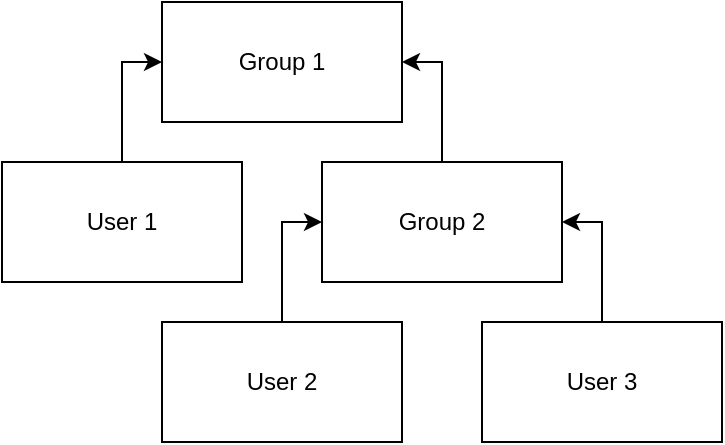 <mxfile version="17.4.6" type="device"><diagram id="S4N4jgcatozVGTvgFo82" name="Page-1"><mxGraphModel dx="1038" dy="539" grid="1" gridSize="10" guides="1" tooltips="1" connect="1" arrows="1" fold="1" page="1" pageScale="1" pageWidth="850" pageHeight="1100" math="0" shadow="0"><root><mxCell id="0"/><mxCell id="1" parent="0"/><mxCell id="R4AjgibSYfiGBcgaitLG-1" value="Group 1" style="rounded=0;whiteSpace=wrap;html=1;" vertex="1" parent="1"><mxGeometry x="360" y="160" width="120" height="60" as="geometry"/></mxCell><mxCell id="R4AjgibSYfiGBcgaitLG-10" style="edgeStyle=orthogonalEdgeStyle;rounded=0;orthogonalLoop=1;jettySize=auto;html=1;exitX=0.5;exitY=0;exitDx=0;exitDy=0;entryX=1;entryY=0.5;entryDx=0;entryDy=0;" edge="1" parent="1" source="R4AjgibSYfiGBcgaitLG-2" target="R4AjgibSYfiGBcgaitLG-1"><mxGeometry relative="1" as="geometry"/></mxCell><mxCell id="R4AjgibSYfiGBcgaitLG-2" value="Group 2" style="rounded=0;whiteSpace=wrap;html=1;" vertex="1" parent="1"><mxGeometry x="440" y="240" width="120" height="60" as="geometry"/></mxCell><mxCell id="R4AjgibSYfiGBcgaitLG-9" style="edgeStyle=orthogonalEdgeStyle;rounded=0;orthogonalLoop=1;jettySize=auto;html=1;exitX=0.5;exitY=0;exitDx=0;exitDy=0;entryX=0;entryY=0.5;entryDx=0;entryDy=0;" edge="1" parent="1" source="R4AjgibSYfiGBcgaitLG-3" target="R4AjgibSYfiGBcgaitLG-1"><mxGeometry relative="1" as="geometry"/></mxCell><mxCell id="R4AjgibSYfiGBcgaitLG-3" value="User 1" style="rounded=0;whiteSpace=wrap;html=1;" vertex="1" parent="1"><mxGeometry x="280" y="240" width="120" height="60" as="geometry"/></mxCell><mxCell id="R4AjgibSYfiGBcgaitLG-7" style="edgeStyle=orthogonalEdgeStyle;rounded=0;orthogonalLoop=1;jettySize=auto;html=1;exitX=0.5;exitY=0;exitDx=0;exitDy=0;entryX=1;entryY=0.5;entryDx=0;entryDy=0;" edge="1" parent="1" source="R4AjgibSYfiGBcgaitLG-4" target="R4AjgibSYfiGBcgaitLG-2"><mxGeometry relative="1" as="geometry"/></mxCell><mxCell id="R4AjgibSYfiGBcgaitLG-4" value="User 3" style="rounded=0;whiteSpace=wrap;html=1;" vertex="1" parent="1"><mxGeometry x="520" y="320" width="120" height="60" as="geometry"/></mxCell><mxCell id="R4AjgibSYfiGBcgaitLG-8" style="edgeStyle=orthogonalEdgeStyle;rounded=0;orthogonalLoop=1;jettySize=auto;html=1;exitX=0.5;exitY=0;exitDx=0;exitDy=0;entryX=0;entryY=0.5;entryDx=0;entryDy=0;" edge="1" parent="1" source="R4AjgibSYfiGBcgaitLG-5" target="R4AjgibSYfiGBcgaitLG-2"><mxGeometry relative="1" as="geometry"/></mxCell><mxCell id="R4AjgibSYfiGBcgaitLG-5" value="User 2" style="rounded=0;whiteSpace=wrap;html=1;" vertex="1" parent="1"><mxGeometry x="360" y="320" width="120" height="60" as="geometry"/></mxCell></root></mxGraphModel></diagram></mxfile>
